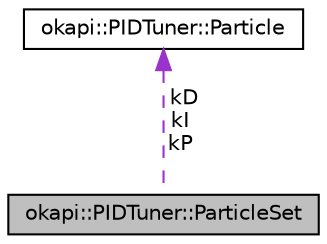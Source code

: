 digraph "okapi::PIDTuner::ParticleSet"
{
 // LATEX_PDF_SIZE
  edge [fontname="Helvetica",fontsize="10",labelfontname="Helvetica",labelfontsize="10"];
  node [fontname="Helvetica",fontsize="10",shape=record];
  Node1 [label="okapi::PIDTuner::ParticleSet",height=0.2,width=0.4,color="black", fillcolor="grey75", style="filled", fontcolor="black",tooltip=" "];
  Node2 -> Node1 [dir="back",color="darkorchid3",fontsize="10",style="dashed",label=" kD\nkI\nkP" ,fontname="Helvetica"];
  Node2 [label="okapi::PIDTuner::Particle",height=0.2,width=0.4,color="black", fillcolor="white", style="filled",URL="$structokapi_1_1PIDTuner_1_1Particle.html",tooltip=" "];
}
